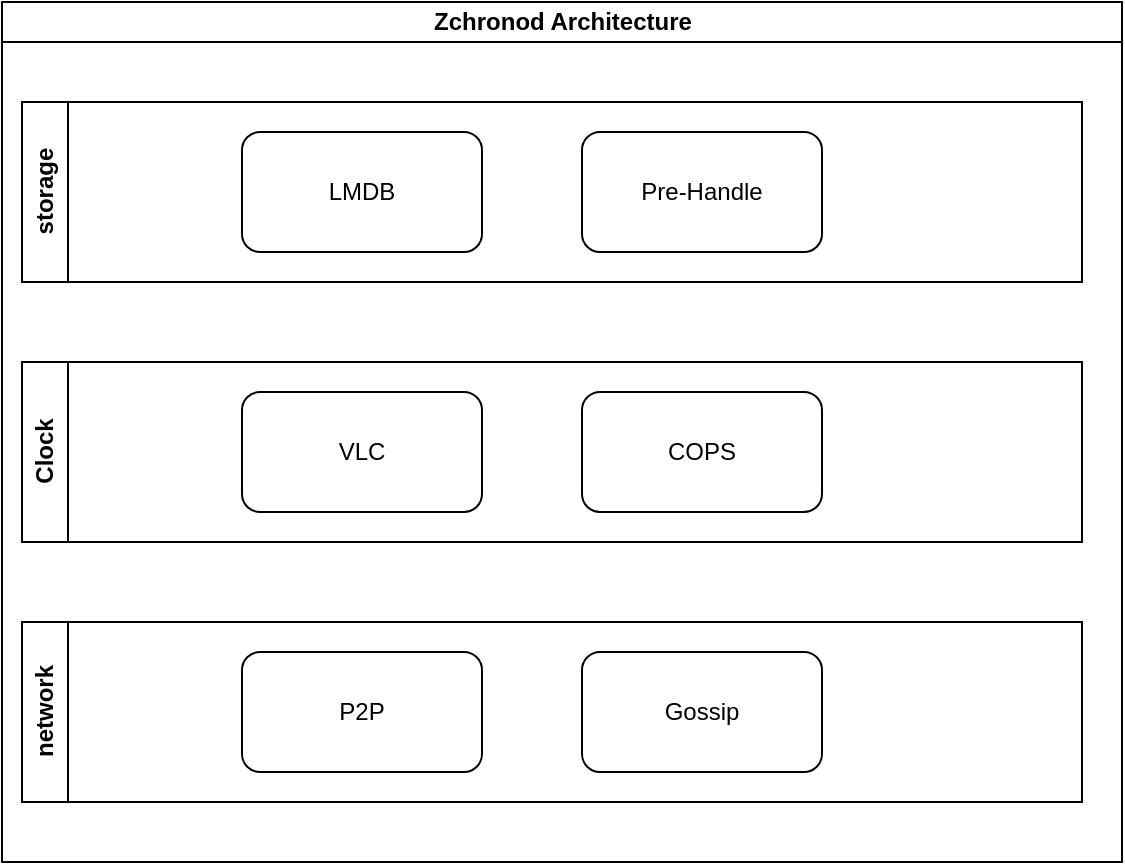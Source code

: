 <mxfile version="22.1.21" type="github">
  <diagram id="prtHgNgQTEPvFCAcTncT" name="Page-1">
    <mxGraphModel dx="1308" dy="833" grid="1" gridSize="10" guides="1" tooltips="1" connect="1" arrows="1" fold="1" page="1" pageScale="1" pageWidth="827" pageHeight="1169" math="0" shadow="0">
      <root>
        <mxCell id="0" />
        <mxCell id="1" parent="0" />
        <mxCell id="dNxyNK7c78bLwvsdeMH5-11" value="Zchronod Architecture" style="swimlane;html=1;startSize=20;horizontal=1;containerType=tree;glass=0;" parent="1" vertex="1">
          <mxGeometry x="150" y="120" width="560" height="430" as="geometry" />
        </mxCell>
        <mxCell id="ACjHsiSx2EXRQDpTMA2E-8" value="network" style="swimlane;horizontal=0;whiteSpace=wrap;html=1;" parent="dNxyNK7c78bLwvsdeMH5-11" vertex="1">
          <mxGeometry x="10" y="310" width="530" height="90" as="geometry" />
        </mxCell>
        <mxCell id="ACjHsiSx2EXRQDpTMA2E-10" value="P2P" style="rounded=1;whiteSpace=wrap;html=1;" parent="ACjHsiSx2EXRQDpTMA2E-8" vertex="1">
          <mxGeometry x="110" y="15" width="120" height="60" as="geometry" />
        </mxCell>
        <mxCell id="ACjHsiSx2EXRQDpTMA2E-11" value="Gossip" style="rounded=1;whiteSpace=wrap;html=1;" parent="ACjHsiSx2EXRQDpTMA2E-8" vertex="1">
          <mxGeometry x="280" y="15" width="120" height="60" as="geometry" />
        </mxCell>
        <mxCell id="ACjHsiSx2EXRQDpTMA2E-17" value="storage" style="swimlane;horizontal=0;whiteSpace=wrap;html=1;" parent="dNxyNK7c78bLwvsdeMH5-11" vertex="1">
          <mxGeometry x="10" y="50" width="530" height="90" as="geometry" />
        </mxCell>
        <mxCell id="ACjHsiSx2EXRQDpTMA2E-18" value="LMDB" style="rounded=1;whiteSpace=wrap;html=1;" parent="ACjHsiSx2EXRQDpTMA2E-17" vertex="1">
          <mxGeometry x="110" y="15" width="120" height="60" as="geometry" />
        </mxCell>
        <mxCell id="ACjHsiSx2EXRQDpTMA2E-19" value="Pre-Handle" style="rounded=1;whiteSpace=wrap;html=1;" parent="ACjHsiSx2EXRQDpTMA2E-17" vertex="1">
          <mxGeometry x="280" y="15" width="120" height="60" as="geometry" />
        </mxCell>
        <mxCell id="ACjHsiSx2EXRQDpTMA2E-14" value="Clock" style="swimlane;horizontal=0;whiteSpace=wrap;html=1;" parent="dNxyNK7c78bLwvsdeMH5-11" vertex="1">
          <mxGeometry x="10" y="180" width="530" height="90" as="geometry" />
        </mxCell>
        <mxCell id="ACjHsiSx2EXRQDpTMA2E-15" value="VLC" style="rounded=1;whiteSpace=wrap;html=1;" parent="ACjHsiSx2EXRQDpTMA2E-14" vertex="1">
          <mxGeometry x="110" y="15" width="120" height="60" as="geometry" />
        </mxCell>
        <mxCell id="ACjHsiSx2EXRQDpTMA2E-16" value="COPS" style="rounded=1;whiteSpace=wrap;html=1;" parent="ACjHsiSx2EXRQDpTMA2E-14" vertex="1">
          <mxGeometry x="280" y="15" width="120" height="60" as="geometry" />
        </mxCell>
      </root>
    </mxGraphModel>
  </diagram>
</mxfile>
